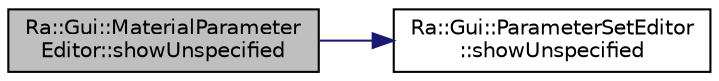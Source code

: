 digraph "Ra::Gui::MaterialParameterEditor::showUnspecified"
{
 // INTERACTIVE_SVG=YES
 // LATEX_PDF_SIZE
  edge [fontname="Helvetica",fontsize="10",labelfontname="Helvetica",labelfontsize="10"];
  node [fontname="Helvetica",fontsize="10",shape=record];
  rankdir="LR";
  Node1 [label="Ra::Gui::MaterialParameter\lEditor::showUnspecified",height=0.2,width=0.4,color="black", fillcolor="grey75", style="filled", fontcolor="black",tooltip=" "];
  Node1 -> Node2 [color="midnightblue",fontsize="10",style="solid",fontname="Helvetica"];
  Node2 [label="Ra::Gui::ParameterSetEditor\l::showUnspecified",height=0.2,width=0.4,color="black", fillcolor="white", style="filled",URL="$classRa_1_1Gui_1_1ParameterSetEditor.html#ab2c692612c3266567c0d796ad7139f5b",tooltip=" "];
}
